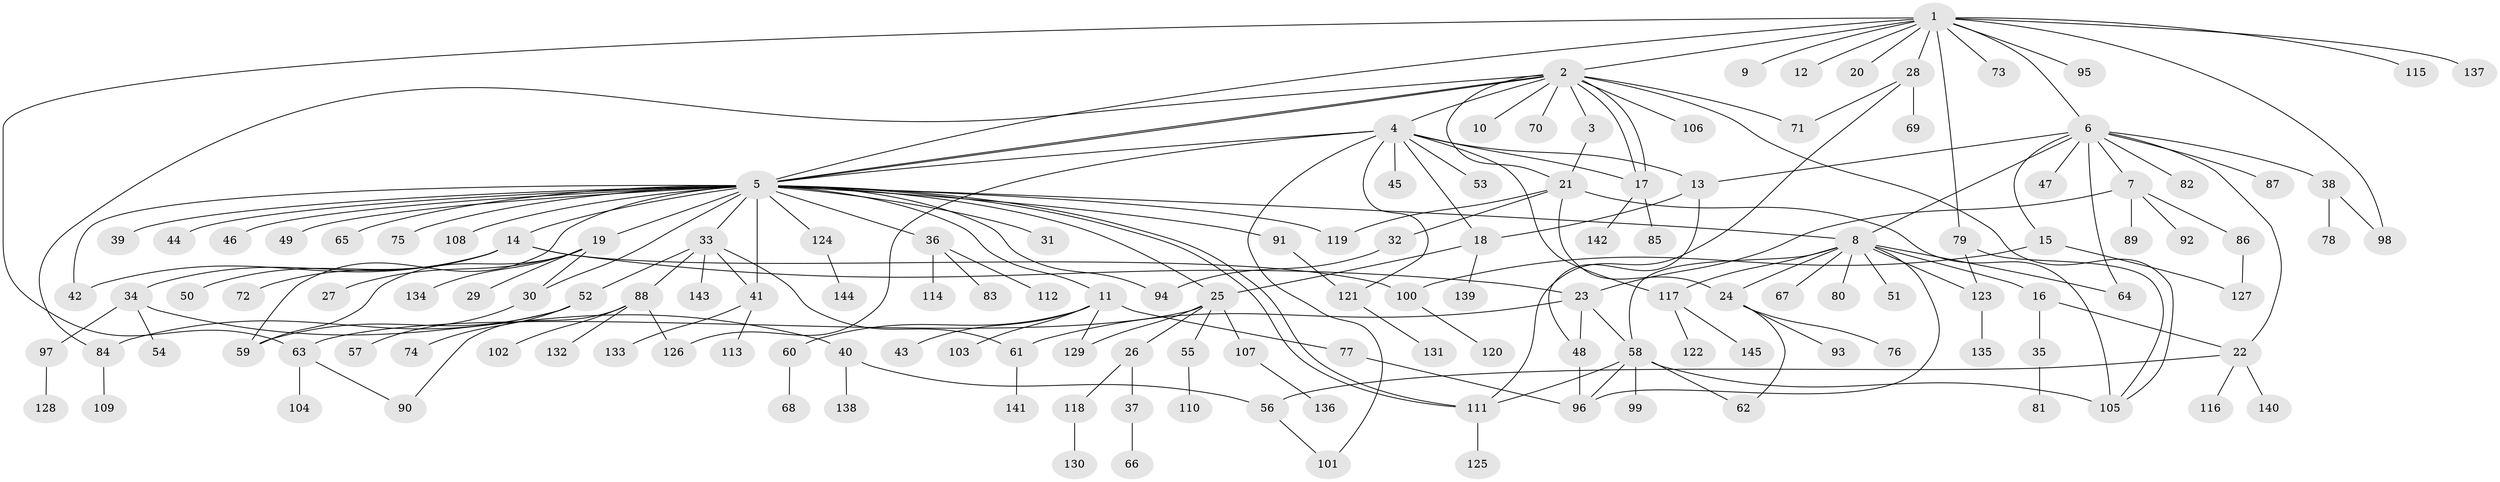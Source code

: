 // Generated by graph-tools (version 1.1) at 2025/14/03/09/25 04:14:38]
// undirected, 145 vertices, 192 edges
graph export_dot {
graph [start="1"]
  node [color=gray90,style=filled];
  1;
  2;
  3;
  4;
  5;
  6;
  7;
  8;
  9;
  10;
  11;
  12;
  13;
  14;
  15;
  16;
  17;
  18;
  19;
  20;
  21;
  22;
  23;
  24;
  25;
  26;
  27;
  28;
  29;
  30;
  31;
  32;
  33;
  34;
  35;
  36;
  37;
  38;
  39;
  40;
  41;
  42;
  43;
  44;
  45;
  46;
  47;
  48;
  49;
  50;
  51;
  52;
  53;
  54;
  55;
  56;
  57;
  58;
  59;
  60;
  61;
  62;
  63;
  64;
  65;
  66;
  67;
  68;
  69;
  70;
  71;
  72;
  73;
  74;
  75;
  76;
  77;
  78;
  79;
  80;
  81;
  82;
  83;
  84;
  85;
  86;
  87;
  88;
  89;
  90;
  91;
  92;
  93;
  94;
  95;
  96;
  97;
  98;
  99;
  100;
  101;
  102;
  103;
  104;
  105;
  106;
  107;
  108;
  109;
  110;
  111;
  112;
  113;
  114;
  115;
  116;
  117;
  118;
  119;
  120;
  121;
  122;
  123;
  124;
  125;
  126;
  127;
  128;
  129;
  130;
  131;
  132;
  133;
  134;
  135;
  136;
  137;
  138;
  139;
  140;
  141;
  142;
  143;
  144;
  145;
  1 -- 2;
  1 -- 5;
  1 -- 6;
  1 -- 9;
  1 -- 12;
  1 -- 20;
  1 -- 28;
  1 -- 63;
  1 -- 73;
  1 -- 79;
  1 -- 95;
  1 -- 98;
  1 -- 115;
  1 -- 137;
  2 -- 3;
  2 -- 4;
  2 -- 5;
  2 -- 5;
  2 -- 10;
  2 -- 17;
  2 -- 17;
  2 -- 21;
  2 -- 70;
  2 -- 71;
  2 -- 84;
  2 -- 105;
  2 -- 106;
  3 -- 21;
  4 -- 5;
  4 -- 13;
  4 -- 17;
  4 -- 18;
  4 -- 45;
  4 -- 53;
  4 -- 101;
  4 -- 117;
  4 -- 121;
  4 -- 126;
  5 -- 8;
  5 -- 11;
  5 -- 14;
  5 -- 19;
  5 -- 25;
  5 -- 30;
  5 -- 31;
  5 -- 33;
  5 -- 36;
  5 -- 39;
  5 -- 41;
  5 -- 42;
  5 -- 44;
  5 -- 46;
  5 -- 49;
  5 -- 59;
  5 -- 65;
  5 -- 75;
  5 -- 91;
  5 -- 94;
  5 -- 108;
  5 -- 111;
  5 -- 111;
  5 -- 119;
  5 -- 124;
  6 -- 7;
  6 -- 8;
  6 -- 13;
  6 -- 15;
  6 -- 22;
  6 -- 38;
  6 -- 47;
  6 -- 64;
  6 -- 82;
  6 -- 87;
  7 -- 23;
  7 -- 86;
  7 -- 89;
  7 -- 92;
  8 -- 16;
  8 -- 24;
  8 -- 51;
  8 -- 58;
  8 -- 64;
  8 -- 67;
  8 -- 80;
  8 -- 96;
  8 -- 117;
  8 -- 123;
  11 -- 43;
  11 -- 60;
  11 -- 77;
  11 -- 103;
  11 -- 129;
  13 -- 18;
  13 -- 48;
  14 -- 23;
  14 -- 34;
  14 -- 42;
  14 -- 50;
  14 -- 72;
  14 -- 100;
  15 -- 100;
  15 -- 127;
  16 -- 22;
  16 -- 35;
  17 -- 85;
  17 -- 142;
  18 -- 25;
  18 -- 139;
  19 -- 27;
  19 -- 29;
  19 -- 30;
  19 -- 59;
  19 -- 134;
  21 -- 24;
  21 -- 32;
  21 -- 105;
  21 -- 119;
  22 -- 56;
  22 -- 116;
  22 -- 140;
  23 -- 48;
  23 -- 58;
  23 -- 61;
  24 -- 62;
  24 -- 76;
  24 -- 93;
  25 -- 26;
  25 -- 55;
  25 -- 63;
  25 -- 107;
  25 -- 129;
  26 -- 37;
  26 -- 118;
  28 -- 69;
  28 -- 71;
  28 -- 111;
  30 -- 57;
  32 -- 94;
  33 -- 41;
  33 -- 52;
  33 -- 61;
  33 -- 88;
  33 -- 143;
  34 -- 40;
  34 -- 54;
  34 -- 97;
  35 -- 81;
  36 -- 83;
  36 -- 112;
  36 -- 114;
  37 -- 66;
  38 -- 78;
  38 -- 98;
  40 -- 56;
  40 -- 138;
  41 -- 113;
  41 -- 133;
  48 -- 96;
  52 -- 59;
  52 -- 74;
  52 -- 84;
  55 -- 110;
  56 -- 101;
  58 -- 62;
  58 -- 96;
  58 -- 99;
  58 -- 105;
  58 -- 111;
  60 -- 68;
  61 -- 141;
  63 -- 90;
  63 -- 104;
  77 -- 96;
  79 -- 105;
  79 -- 123;
  84 -- 109;
  86 -- 127;
  88 -- 90;
  88 -- 102;
  88 -- 126;
  88 -- 132;
  91 -- 121;
  97 -- 128;
  100 -- 120;
  107 -- 136;
  111 -- 125;
  117 -- 122;
  117 -- 145;
  118 -- 130;
  121 -- 131;
  123 -- 135;
  124 -- 144;
}
